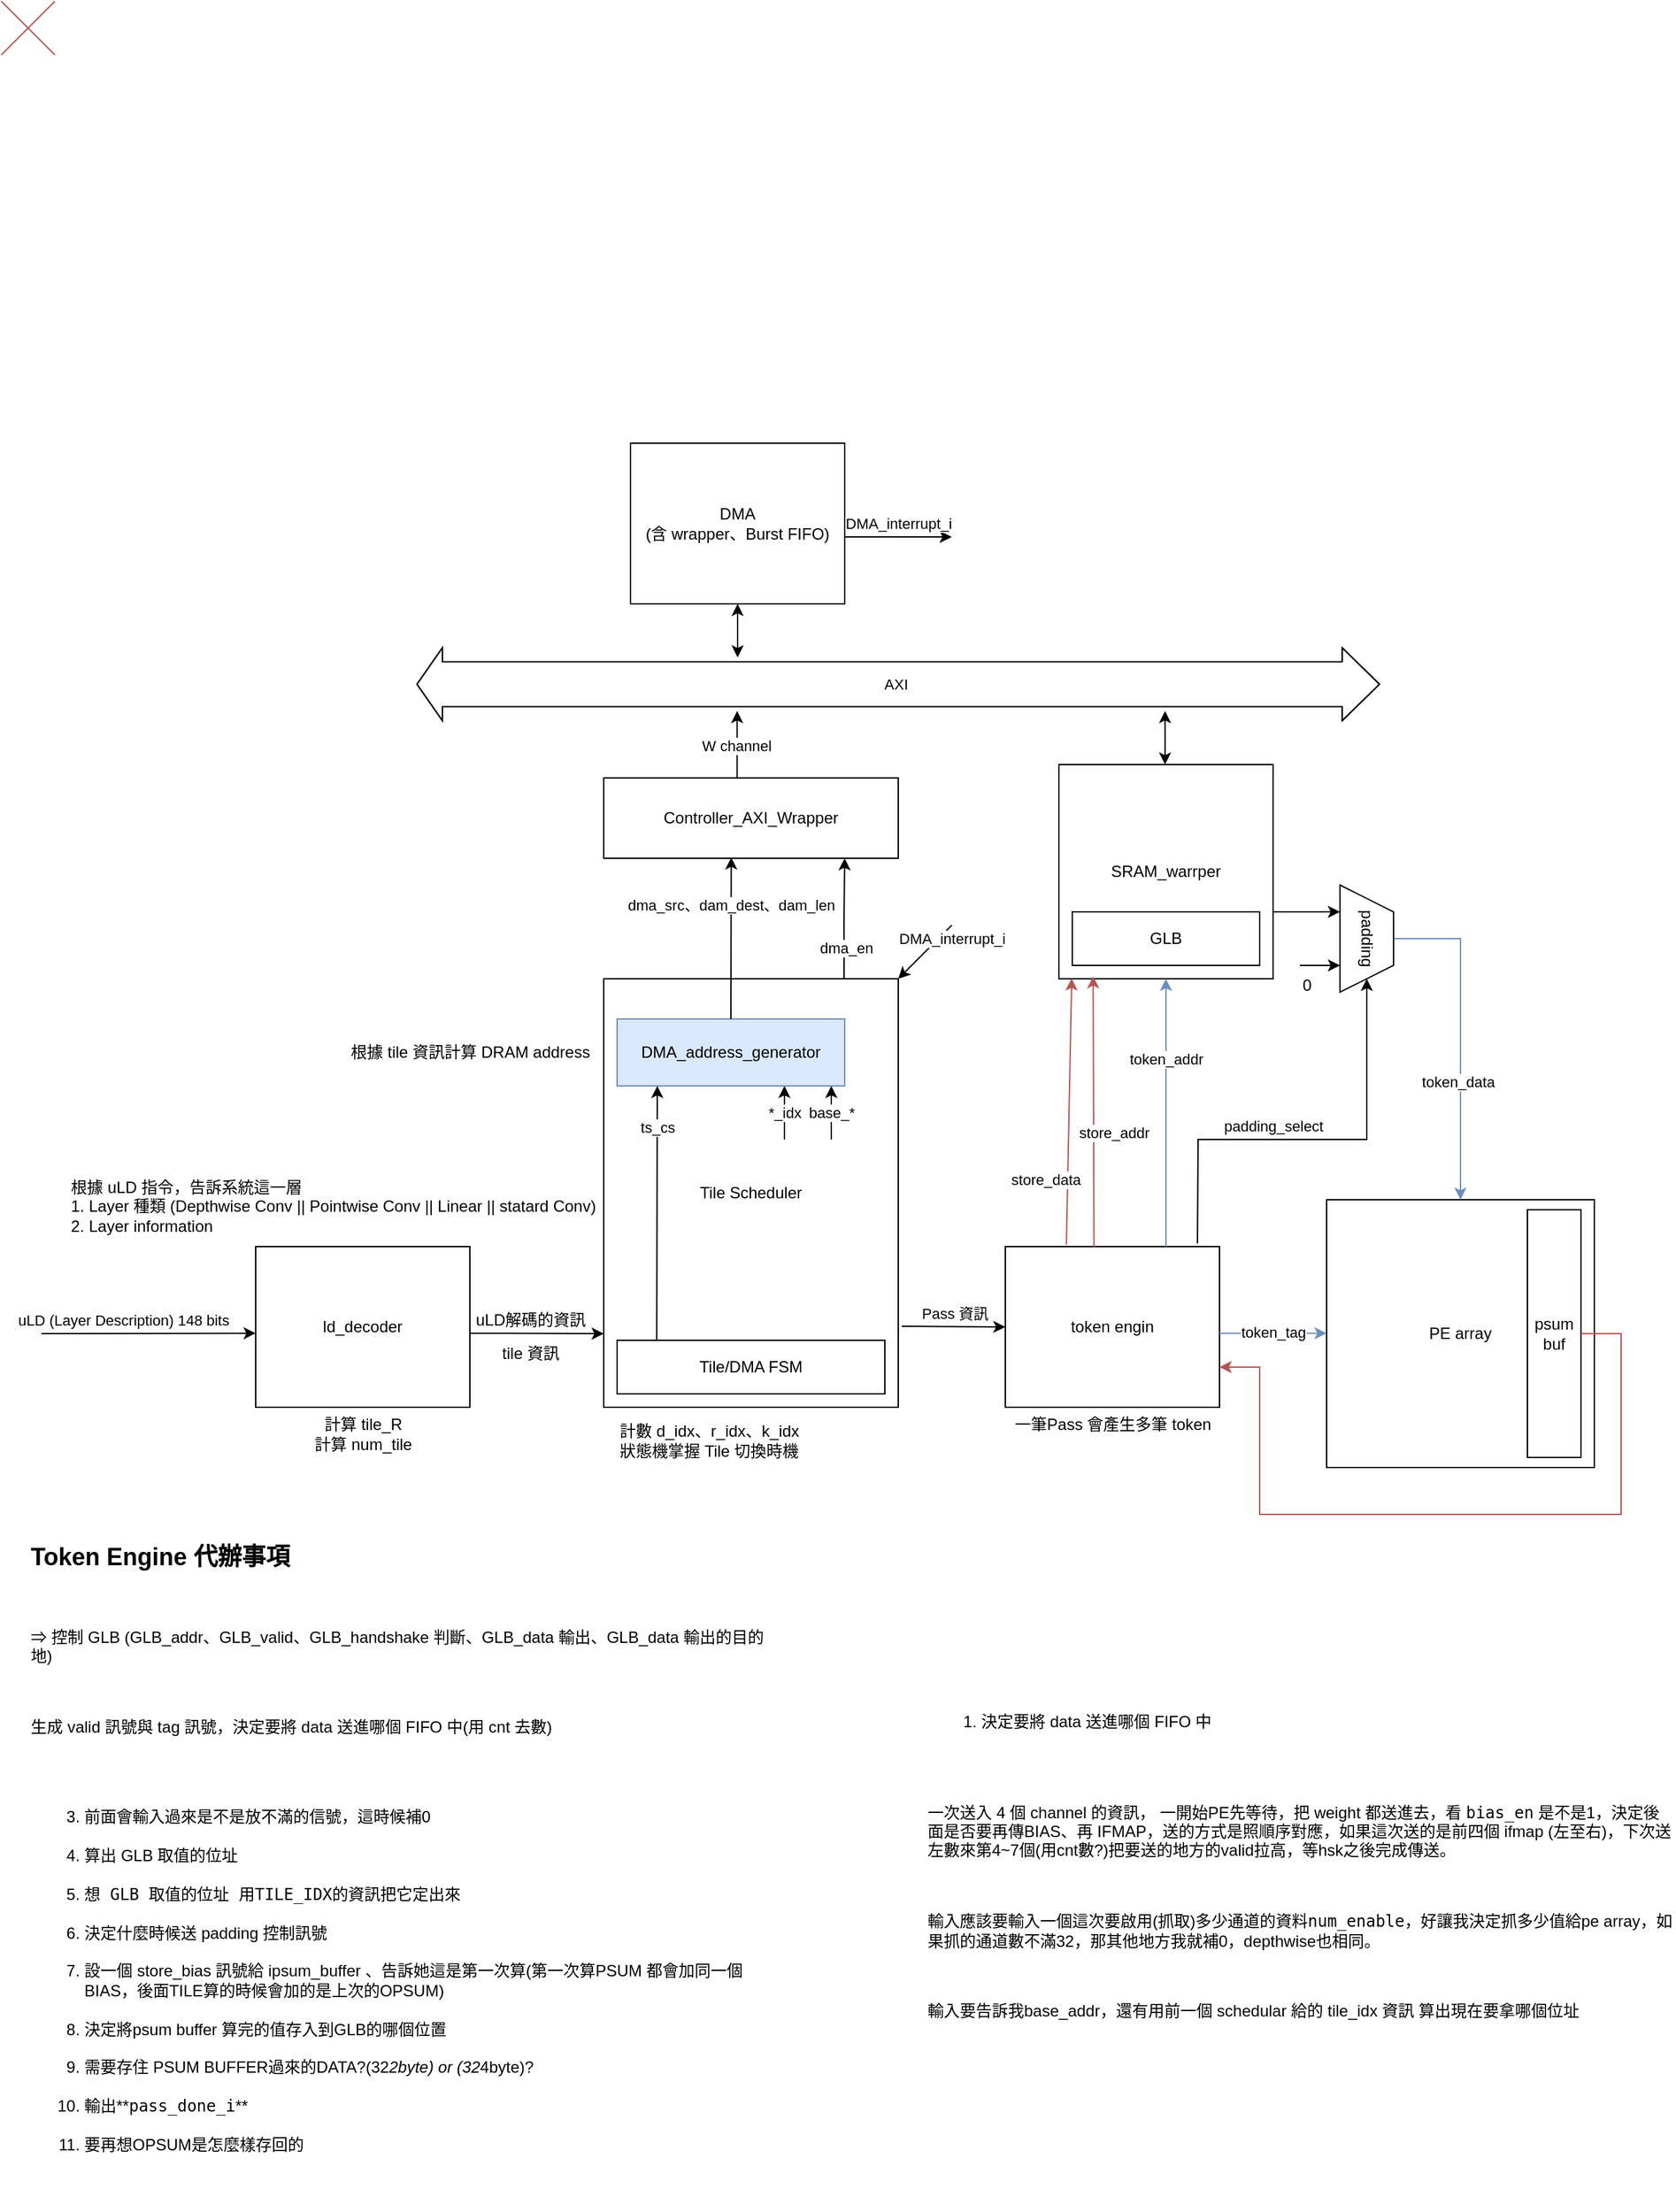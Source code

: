 <mxfile version="27.1.0">
  <diagram name="第 1 页" id="jgTOyMrJopV3lDKcmbPH">
    <mxGraphModel dx="1426" dy="821" grid="1" gridSize="10" guides="1" tooltips="1" connect="1" arrows="1" fold="1" page="1" pageScale="1" pageWidth="827" pageHeight="1169" math="0" shadow="0">
      <root>
        <mxCell id="0" />
        <mxCell id="1" parent="0" />
        <mxCell id="YskFfYirQ6dFapuEUr3h-1" value="" style="group" vertex="1" connectable="0" parent="1">
          <mxGeometry x="580" y="150" width="40" height="40" as="geometry" />
        </mxCell>
        <mxCell id="YskFfYirQ6dFapuEUr3h-2" value="" style="endArrow=none;html=1;rounded=0;fillColor=#f8cecc;strokeColor=#b85450;" edge="1" parent="YskFfYirQ6dFapuEUr3h-1">
          <mxGeometry width="50" height="50" relative="1" as="geometry">
            <mxPoint y="40" as="sourcePoint" />
            <mxPoint x="40" as="targetPoint" />
          </mxGeometry>
        </mxCell>
        <mxCell id="YskFfYirQ6dFapuEUr3h-3" value="" style="endArrow=none;html=1;rounded=0;fillColor=#f8cecc;strokeColor=#b85450;" edge="1" parent="YskFfYirQ6dFapuEUr3h-1">
          <mxGeometry width="50" height="50" relative="1" as="geometry">
            <mxPoint as="sourcePoint" />
            <mxPoint x="40" y="40" as="targetPoint" />
          </mxGeometry>
        </mxCell>
        <mxCell id="YskFfYirQ6dFapuEUr3h-4" value="ld_decoder" style="whiteSpace=wrap;html=1;" vertex="1" parent="1">
          <mxGeometry x="770" y="1080" width="160" height="120" as="geometry" />
        </mxCell>
        <mxCell id="YskFfYirQ6dFapuEUr3h-5" value="" style="edgeStyle=none;orthogonalLoop=1;jettySize=auto;html=1;rounded=0;" edge="1" parent="1">
          <mxGeometry width="80" relative="1" as="geometry">
            <mxPoint x="610" y="1145" as="sourcePoint" />
            <mxPoint x="770" y="1144.71" as="targetPoint" />
            <Array as="points" />
          </mxGeometry>
        </mxCell>
        <mxCell id="YskFfYirQ6dFapuEUr3h-6" value="uLD (Layer Description) 148 bits" style="edgeLabel;html=1;align=center;verticalAlign=middle;resizable=0;points=[];" connectable="0" vertex="1" parent="YskFfYirQ6dFapuEUr3h-5">
          <mxGeometry x="0.031" relative="1" as="geometry">
            <mxPoint x="-22" y="-10" as="offset" />
          </mxGeometry>
        </mxCell>
        <mxCell id="YskFfYirQ6dFapuEUr3h-7" value="" style="edgeStyle=none;orthogonalLoop=1;jettySize=auto;html=1;rounded=0;" edge="1" parent="1">
          <mxGeometry width="80" relative="1" as="geometry">
            <mxPoint x="930" y="1144.71" as="sourcePoint" />
            <mxPoint x="1030" y="1145" as="targetPoint" />
            <Array as="points" />
          </mxGeometry>
        </mxCell>
        <mxCell id="YskFfYirQ6dFapuEUr3h-8" value="根據 uLD 指令，告訴系統這一層&lt;div&gt;&lt;span style=&quot;background-color: transparent; color: light-dark(rgb(0, 0, 0), rgb(255, 255, 255));&quot;&gt;1. Layer 種類 (Depthwise Conv || Pointwise Conv || Linear || statard Conv)&lt;/span&gt;&lt;/div&gt;&lt;div&gt;2. Layer information&lt;/div&gt;" style="text;html=1;align=left;verticalAlign=middle;resizable=0;points=[];autosize=1;strokeColor=none;fillColor=none;" vertex="1" parent="1">
          <mxGeometry x="630" y="1020" width="420" height="60" as="geometry" />
        </mxCell>
        <mxCell id="YskFfYirQ6dFapuEUr3h-9" value="uLD解碼的資訊" style="text;html=1;align=center;verticalAlign=middle;resizable=0;points=[];autosize=1;strokeColor=none;fillColor=none;" vertex="1" parent="1">
          <mxGeometry x="920" y="1120" width="110" height="30" as="geometry" />
        </mxCell>
        <mxCell id="YskFfYirQ6dFapuEUr3h-10" value="Tile Scheduler" style="whiteSpace=wrap;html=1;" vertex="1" parent="1">
          <mxGeometry x="1030" y="880" width="220" height="320" as="geometry" />
        </mxCell>
        <mxCell id="YskFfYirQ6dFapuEUr3h-11" value="" style="edgeStyle=none;orthogonalLoop=1;jettySize=auto;html=1;rounded=0;exitX=1.012;exitY=0.811;exitDx=0;exitDy=0;entryX=0;entryY=0.5;entryDx=0;entryDy=0;exitPerimeter=0;" edge="1" parent="1" source="YskFfYirQ6dFapuEUr3h-10" target="YskFfYirQ6dFapuEUr3h-14">
          <mxGeometry width="80" relative="1" as="geometry">
            <mxPoint x="1230" y="1145" as="sourcePoint" />
            <mxPoint x="1330" y="1145" as="targetPoint" />
            <Array as="points" />
          </mxGeometry>
        </mxCell>
        <mxCell id="YskFfYirQ6dFapuEUr3h-12" value="Pass 資訊" style="edgeLabel;html=1;align=center;verticalAlign=middle;resizable=0;points=[];" connectable="0" vertex="1" parent="YskFfYirQ6dFapuEUr3h-11">
          <mxGeometry x="-0.033" y="2" relative="1" as="geometry">
            <mxPoint x="2" y="-8" as="offset" />
          </mxGeometry>
        </mxCell>
        <mxCell id="YskFfYirQ6dFapuEUr3h-13" value="計數 d_idx、r_idx、k_idx&lt;div&gt;狀態機掌握 Tile 切換時機&lt;/div&gt;" style="text;html=1;align=left;verticalAlign=middle;resizable=0;points=[];autosize=1;strokeColor=none;fillColor=none;" vertex="1" parent="1">
          <mxGeometry x="1040" y="1205" width="160" height="40" as="geometry" />
        </mxCell>
        <mxCell id="YskFfYirQ6dFapuEUr3h-14" value="token engin" style="whiteSpace=wrap;html=1;" vertex="1" parent="1">
          <mxGeometry x="1330" y="1080" width="160" height="120" as="geometry" />
        </mxCell>
        <mxCell id="YskFfYirQ6dFapuEUr3h-15" value="一筆Pass 會產生多筆 token" style="text;html=1;align=center;verticalAlign=middle;resizable=0;points=[];autosize=1;strokeColor=none;fillColor=none;" vertex="1" parent="1">
          <mxGeometry x="1325" y="1198" width="170" height="30" as="geometry" />
        </mxCell>
        <mxCell id="YskFfYirQ6dFapuEUr3h-16" value="" style="edgeStyle=none;orthogonalLoop=1;jettySize=auto;html=1;rounded=0;" edge="1" parent="1">
          <mxGeometry width="80" relative="1" as="geometry">
            <mxPoint x="1165" y="974" as="sourcePoint" />
            <mxPoint x="1165" y="960" as="targetPoint" />
            <Array as="points">
              <mxPoint x="1165" y="1000" />
            </Array>
          </mxGeometry>
        </mxCell>
        <mxCell id="YskFfYirQ6dFapuEUr3h-17" value="*_idx" style="edgeLabel;html=1;align=center;verticalAlign=middle;resizable=0;points=[];" connectable="0" vertex="1" parent="YskFfYirQ6dFapuEUr3h-16">
          <mxGeometry x="-0.029" y="1" relative="1" as="geometry">
            <mxPoint x="1" y="-14" as="offset" />
          </mxGeometry>
        </mxCell>
        <mxCell id="YskFfYirQ6dFapuEUr3h-18" value="DMA_address_generator" style="whiteSpace=wrap;html=1;fillColor=#dae8fc;strokeColor=#6c8ebf;" vertex="1" parent="1">
          <mxGeometry x="1040" y="910" width="170" height="50" as="geometry" />
        </mxCell>
        <mxCell id="YskFfYirQ6dFapuEUr3h-19" value="" style="shape=flexArrow;endArrow=classic;startArrow=classic;html=1;rounded=0;width=33.529;endSize=8.959;" edge="1" parent="1">
          <mxGeometry width="100" height="100" relative="1" as="geometry">
            <mxPoint x="890" y="660" as="sourcePoint" />
            <mxPoint x="1610" y="660" as="targetPoint" />
            <Array as="points">
              <mxPoint x="1240" y="660" />
            </Array>
          </mxGeometry>
        </mxCell>
        <mxCell id="YskFfYirQ6dFapuEUr3h-20" value="AXI" style="edgeLabel;html=1;align=center;verticalAlign=middle;resizable=0;points=[];" connectable="0" vertex="1" parent="YskFfYirQ6dFapuEUr3h-19">
          <mxGeometry x="-0.136" y="-5" relative="1" as="geometry">
            <mxPoint x="47" y="-5" as="offset" />
          </mxGeometry>
        </mxCell>
        <mxCell id="YskFfYirQ6dFapuEUr3h-21" value="" style="endArrow=classic;startArrow=classic;html=1;rounded=0;" edge="1" parent="1">
          <mxGeometry width="50" height="50" relative="1" as="geometry">
            <mxPoint x="1130" y="640" as="sourcePoint" />
            <mxPoint x="1130" y="600" as="targetPoint" />
          </mxGeometry>
        </mxCell>
        <mxCell id="YskFfYirQ6dFapuEUr3h-22" value="" style="edgeStyle=none;orthogonalLoop=1;jettySize=auto;html=1;rounded=0;exitX=0.5;exitY=0;exitDx=0;exitDy=0;entryX=0.433;entryY=0.992;entryDx=0;entryDy=0;entryPerimeter=0;" edge="1" parent="1" source="YskFfYirQ6dFapuEUr3h-18">
          <mxGeometry width="80" relative="1" as="geometry">
            <mxPoint x="1109.71" y="840" as="sourcePoint" />
            <mxPoint x="1125.26" y="789.36" as="targetPoint" />
            <Array as="points" />
          </mxGeometry>
        </mxCell>
        <mxCell id="YskFfYirQ6dFapuEUr3h-23" value="dma_src、dam_dest、dam_len" style="edgeLabel;html=1;align=center;verticalAlign=middle;resizable=0;points=[];" connectable="0" vertex="1" parent="YskFfYirQ6dFapuEUr3h-22">
          <mxGeometry x="-0.105" relative="1" as="geometry">
            <mxPoint y="-31" as="offset" />
          </mxGeometry>
        </mxCell>
        <mxCell id="YskFfYirQ6dFapuEUr3h-24" value="根據 tile 資訊計算 DRAM address" style="text;html=1;align=center;verticalAlign=middle;resizable=0;points=[];autosize=1;strokeColor=none;fillColor=none;" vertex="1" parent="1">
          <mxGeometry x="830" y="920" width="200" height="30" as="geometry" />
        </mxCell>
        <mxCell id="YskFfYirQ6dFapuEUr3h-25" value="" style="edgeStyle=none;orthogonalLoop=1;jettySize=auto;html=1;rounded=0;fillColor=#dae8fc;strokeColor=#6c8ebf;" edge="1" parent="1">
          <mxGeometry width="80" relative="1" as="geometry">
            <mxPoint x="1490" y="1144.71" as="sourcePoint" />
            <mxPoint x="1570" y="1144.71" as="targetPoint" />
            <Array as="points" />
          </mxGeometry>
        </mxCell>
        <mxCell id="YskFfYirQ6dFapuEUr3h-26" value="token_tag" style="edgeLabel;html=1;align=center;verticalAlign=middle;resizable=0;points=[];" connectable="0" vertex="1" parent="YskFfYirQ6dFapuEUr3h-25">
          <mxGeometry x="-0.004" y="1" relative="1" as="geometry">
            <mxPoint as="offset" />
          </mxGeometry>
        </mxCell>
        <mxCell id="YskFfYirQ6dFapuEUr3h-27" value="PE array" style="whiteSpace=wrap;html=1;" vertex="1" parent="1">
          <mxGeometry x="1570" y="1045" width="200" height="200" as="geometry" />
        </mxCell>
        <mxCell id="YskFfYirQ6dFapuEUr3h-28" value="SRAM_warrper" style="whiteSpace=wrap;html=1;" vertex="1" parent="1">
          <mxGeometry x="1370" y="720" width="160" height="160" as="geometry" />
        </mxCell>
        <mxCell id="YskFfYirQ6dFapuEUr3h-29" value="" style="edgeStyle=none;orthogonalLoop=1;jettySize=auto;html=1;rounded=0;exitX=0.75;exitY=0;exitDx=0;exitDy=0;entryX=0.5;entryY=1;entryDx=0;entryDy=0;fillColor=#dae8fc;strokeColor=#6c8ebf;" edge="1" parent="1" source="YskFfYirQ6dFapuEUr3h-14" target="YskFfYirQ6dFapuEUr3h-28">
          <mxGeometry width="80" relative="1" as="geometry">
            <mxPoint x="1520" y="990" as="sourcePoint" />
            <mxPoint x="1600" y="990" as="targetPoint" />
            <Array as="points" />
          </mxGeometry>
        </mxCell>
        <mxCell id="YskFfYirQ6dFapuEUr3h-30" value="token_addr" style="edgeLabel;html=1;align=center;verticalAlign=middle;resizable=0;points=[];" connectable="0" vertex="1" parent="YskFfYirQ6dFapuEUr3h-29">
          <mxGeometry x="-0.039" relative="1" as="geometry">
            <mxPoint y="-44" as="offset" />
          </mxGeometry>
        </mxCell>
        <mxCell id="YskFfYirQ6dFapuEUr3h-31" value="" style="edgeStyle=none;orthogonalLoop=1;jettySize=auto;html=1;rounded=0;exitX=0.5;exitY=0;exitDx=0;exitDy=0;entryX=0.5;entryY=0;entryDx=0;entryDy=0;fillColor=#dae8fc;strokeColor=#6c8ebf;" edge="1" parent="1" source="YskFfYirQ6dFapuEUr3h-51" target="YskFfYirQ6dFapuEUr3h-27">
          <mxGeometry width="80" relative="1" as="geometry">
            <mxPoint x="1590" y="920" as="sourcePoint" />
            <mxPoint x="1670" y="920" as="targetPoint" />
            <Array as="points">
              <mxPoint x="1670" y="850" />
            </Array>
          </mxGeometry>
        </mxCell>
        <mxCell id="YskFfYirQ6dFapuEUr3h-32" value="token_data" style="edgeLabel;html=1;align=center;verticalAlign=middle;resizable=0;points=[];" connectable="0" vertex="1" parent="YskFfYirQ6dFapuEUr3h-31">
          <mxGeometry x="0.281" y="-2" relative="1" as="geometry">
            <mxPoint as="offset" />
          </mxGeometry>
        </mxCell>
        <mxCell id="YskFfYirQ6dFapuEUr3h-33" value="計算 tile_R&lt;div&gt;計算 num_tile&lt;/div&gt;" style="text;html=1;align=center;verticalAlign=middle;resizable=0;points=[];autosize=1;strokeColor=none;fillColor=none;" vertex="1" parent="1">
          <mxGeometry x="800" y="1200" width="100" height="40" as="geometry" />
        </mxCell>
        <mxCell id="YskFfYirQ6dFapuEUr3h-34" value="" style="edgeStyle=none;orthogonalLoop=1;jettySize=auto;html=1;rounded=0;" edge="1" parent="1">
          <mxGeometry width="80" relative="1" as="geometry">
            <mxPoint x="1209.53" y="880" as="sourcePoint" />
            <mxPoint x="1210" y="790" as="targetPoint" />
            <Array as="points">
              <mxPoint x="1209.47" y="838.64" />
            </Array>
          </mxGeometry>
        </mxCell>
        <mxCell id="YskFfYirQ6dFapuEUr3h-35" value="dma_en" style="edgeLabel;html=1;align=center;verticalAlign=middle;resizable=0;points=[];" connectable="0" vertex="1" parent="YskFfYirQ6dFapuEUr3h-34">
          <mxGeometry x="-0.348" y="1" relative="1" as="geometry">
            <mxPoint x="2" y="6" as="offset" />
          </mxGeometry>
        </mxCell>
        <mxCell id="YskFfYirQ6dFapuEUr3h-36" value="tile 資訊" style="text;html=1;align=center;verticalAlign=middle;resizable=0;points=[];autosize=1;strokeColor=none;fillColor=none;" vertex="1" parent="1">
          <mxGeometry x="940" y="1145" width="70" height="30" as="geometry" />
        </mxCell>
        <mxCell id="YskFfYirQ6dFapuEUr3h-37" value="" style="edgeStyle=none;orthogonalLoop=1;jettySize=auto;html=1;rounded=0;" edge="1" parent="1">
          <mxGeometry width="80" relative="1" as="geometry">
            <mxPoint x="1489.52" y="790" as="sourcePoint" />
            <mxPoint x="1489.52" y="790.0" as="targetPoint" />
            <Array as="points" />
          </mxGeometry>
        </mxCell>
        <mxCell id="YskFfYirQ6dFapuEUr3h-38" value="" style="edgeStyle=none;orthogonalLoop=1;jettySize=auto;html=1;rounded=0;" edge="1" parent="1">
          <mxGeometry width="80" relative="1" as="geometry">
            <mxPoint x="1200" y="1000" as="sourcePoint" />
            <mxPoint x="1200" y="960" as="targetPoint" />
            <Array as="points">
              <mxPoint x="1200" y="1000" />
            </Array>
          </mxGeometry>
        </mxCell>
        <mxCell id="YskFfYirQ6dFapuEUr3h-39" value="base_*" style="edgeLabel;html=1;align=center;verticalAlign=middle;resizable=0;points=[];" connectable="0" vertex="1" parent="YskFfYirQ6dFapuEUr3h-38">
          <mxGeometry x="-0.19" y="-2" relative="1" as="geometry">
            <mxPoint x="-2" y="-4" as="offset" />
          </mxGeometry>
        </mxCell>
        <mxCell id="YskFfYirQ6dFapuEUr3h-40" value="Tile/DMA FSM" style="whiteSpace=wrap;html=1;" vertex="1" parent="1">
          <mxGeometry x="1040" y="1150" width="200" height="40" as="geometry" />
        </mxCell>
        <mxCell id="YskFfYirQ6dFapuEUr3h-41" value="" style="edgeStyle=none;orthogonalLoop=1;jettySize=auto;html=1;rounded=0;exitX=0.148;exitY=0.011;exitDx=0;exitDy=0;exitPerimeter=0;" edge="1" parent="1" source="YskFfYirQ6dFapuEUr3h-40">
          <mxGeometry width="80" relative="1" as="geometry">
            <mxPoint x="1070" y="1001" as="sourcePoint" />
            <mxPoint x="1070" y="960" as="targetPoint" />
            <Array as="points" />
          </mxGeometry>
        </mxCell>
        <mxCell id="YskFfYirQ6dFapuEUr3h-42" value="ts_cs" style="edgeLabel;html=1;align=center;verticalAlign=middle;resizable=0;points=[];" connectable="0" vertex="1" parent="YskFfYirQ6dFapuEUr3h-41">
          <mxGeometry x="0.083" y="-2" relative="1" as="geometry">
            <mxPoint x="-2" y="-57" as="offset" />
          </mxGeometry>
        </mxCell>
        <mxCell id="YskFfYirQ6dFapuEUr3h-43" value="GLB" style="whiteSpace=wrap;html=1;" vertex="1" parent="1">
          <mxGeometry x="1380" y="830" width="140" height="40" as="geometry" />
        </mxCell>
        <mxCell id="YskFfYirQ6dFapuEUr3h-44" value="DMA&lt;div&gt;(含 wrapper、Burst FIFO)&lt;/div&gt;" style="whiteSpace=wrap;html=1;" vertex="1" parent="1">
          <mxGeometry x="1050" y="480" width="160" height="120" as="geometry" />
        </mxCell>
        <mxCell id="YskFfYirQ6dFapuEUr3h-45" value="Controller_AXI_Wrapper" style="whiteSpace=wrap;html=1;" vertex="1" parent="1">
          <mxGeometry x="1030" y="730" width="220" height="60" as="geometry" />
        </mxCell>
        <mxCell id="YskFfYirQ6dFapuEUr3h-46" value="" style="edgeStyle=none;orthogonalLoop=1;jettySize=auto;html=1;rounded=0;entryX=1;entryY=0;entryDx=0;entryDy=0;" edge="1" parent="1" target="YskFfYirQ6dFapuEUr3h-10">
          <mxGeometry width="80" relative="1" as="geometry">
            <mxPoint x="1290" y="840" as="sourcePoint" />
            <mxPoint x="1340" y="789.31" as="targetPoint" />
            <Array as="points" />
          </mxGeometry>
        </mxCell>
        <mxCell id="YskFfYirQ6dFapuEUr3h-47" value="DMA_interrupt_i" style="edgeLabel;html=1;align=center;verticalAlign=middle;resizable=0;points=[];" connectable="0" vertex="1" parent="YskFfYirQ6dFapuEUr3h-46">
          <mxGeometry x="-0.182" y="2" relative="1" as="geometry">
            <mxPoint x="15" y="-8" as="offset" />
          </mxGeometry>
        </mxCell>
        <mxCell id="YskFfYirQ6dFapuEUr3h-48" value="" style="edgeStyle=none;orthogonalLoop=1;jettySize=auto;html=1;rounded=0;" edge="1" parent="1">
          <mxGeometry width="80" relative="1" as="geometry">
            <mxPoint x="1129.66" y="730" as="sourcePoint" />
            <mxPoint x="1129.66" y="680" as="targetPoint" />
            <Array as="points" />
          </mxGeometry>
        </mxCell>
        <mxCell id="YskFfYirQ6dFapuEUr3h-49" value="W channel" style="edgeLabel;html=1;align=center;verticalAlign=middle;resizable=0;points=[];" connectable="0" vertex="1" parent="YskFfYirQ6dFapuEUr3h-48">
          <mxGeometry x="-0.04" y="1" relative="1" as="geometry">
            <mxPoint as="offset" />
          </mxGeometry>
        </mxCell>
        <mxCell id="YskFfYirQ6dFapuEUr3h-50" value="" style="endArrow=classic;startArrow=classic;html=1;rounded=0;" edge="1" parent="1">
          <mxGeometry width="50" height="50" relative="1" as="geometry">
            <mxPoint x="1449.31" y="720" as="sourcePoint" />
            <mxPoint x="1449.31" y="680" as="targetPoint" />
          </mxGeometry>
        </mxCell>
        <mxCell id="YskFfYirQ6dFapuEUr3h-51" value="padding" style="shape=trapezoid;perimeter=trapezoidPerimeter;whiteSpace=wrap;html=1;fixedSize=1;rotation=90;" vertex="1" parent="1">
          <mxGeometry x="1560" y="830" width="80" height="40" as="geometry" />
        </mxCell>
        <mxCell id="YskFfYirQ6dFapuEUr3h-52" value="" style="edgeStyle=none;orthogonalLoop=1;jettySize=auto;html=1;rounded=0;" edge="1" parent="1">
          <mxGeometry width="80" relative="1" as="geometry">
            <mxPoint x="1530" y="830" as="sourcePoint" />
            <mxPoint x="1580" y="830" as="targetPoint" />
            <Array as="points" />
          </mxGeometry>
        </mxCell>
        <mxCell id="YskFfYirQ6dFapuEUr3h-53" value="" style="edgeStyle=none;orthogonalLoop=1;jettySize=auto;html=1;rounded=0;" edge="1" parent="1">
          <mxGeometry width="80" relative="1" as="geometry">
            <mxPoint x="1550" y="870" as="sourcePoint" />
            <mxPoint x="1580" y="870" as="targetPoint" />
            <Array as="points" />
          </mxGeometry>
        </mxCell>
        <mxCell id="YskFfYirQ6dFapuEUr3h-54" value="0" style="text;html=1;align=center;verticalAlign=middle;resizable=0;points=[];autosize=1;strokeColor=none;fillColor=none;" vertex="1" parent="1">
          <mxGeometry x="1540" y="870" width="30" height="30" as="geometry" />
        </mxCell>
        <mxCell id="YskFfYirQ6dFapuEUr3h-55" value="" style="edgeStyle=none;orthogonalLoop=1;jettySize=auto;html=1;rounded=0;exitX=0.897;exitY=-0.02;exitDx=0;exitDy=0;exitPerimeter=0;entryX=1;entryY=0.5;entryDx=0;entryDy=0;" edge="1" parent="1" source="YskFfYirQ6dFapuEUr3h-14" target="YskFfYirQ6dFapuEUr3h-51">
          <mxGeometry width="80" relative="1" as="geometry">
            <mxPoint x="1560" y="1000" as="sourcePoint" />
            <mxPoint x="1640" y="1000" as="targetPoint" />
            <Array as="points">
              <mxPoint x="1474" y="1000" />
              <mxPoint x="1600" y="1000" />
              <mxPoint x="1600" y="960" />
            </Array>
          </mxGeometry>
        </mxCell>
        <mxCell id="YskFfYirQ6dFapuEUr3h-56" value="padding_select" style="edgeLabel;html=1;align=center;verticalAlign=middle;resizable=0;points=[];" connectable="0" vertex="1" parent="YskFfYirQ6dFapuEUr3h-55">
          <mxGeometry x="-0.174" relative="1" as="geometry">
            <mxPoint y="-10" as="offset" />
          </mxGeometry>
        </mxCell>
        <mxCell id="YskFfYirQ6dFapuEUr3h-57" value="" style="edgeStyle=none;orthogonalLoop=1;jettySize=auto;html=1;rounded=0;exitX=1;exitY=0.5;exitDx=0;exitDy=0;" edge="1" parent="1">
          <mxGeometry width="80" relative="1" as="geometry">
            <mxPoint x="1210" y="550" as="sourcePoint" />
            <mxPoint x="1290" y="550" as="targetPoint" />
            <Array as="points" />
          </mxGeometry>
        </mxCell>
        <mxCell id="YskFfYirQ6dFapuEUr3h-58" value="DMA_interrupt_i" style="edgeLabel;html=1;align=center;verticalAlign=middle;resizable=0;points=[];" connectable="0" vertex="1" parent="YskFfYirQ6dFapuEUr3h-57">
          <mxGeometry x="-0.144" y="-2" relative="1" as="geometry">
            <mxPoint x="6" y="-12" as="offset" />
          </mxGeometry>
        </mxCell>
        <mxCell id="YskFfYirQ6dFapuEUr3h-59" value="psum&lt;div&gt;buf&lt;/div&gt;" style="rounded=0;whiteSpace=wrap;html=1;" vertex="1" parent="1">
          <mxGeometry x="1720" y="1052.5" width="40" height="185" as="geometry" />
        </mxCell>
        <mxCell id="YskFfYirQ6dFapuEUr3h-60" value="" style="endArrow=classic;html=1;rounded=0;exitX=1;exitY=0.5;exitDx=0;exitDy=0;entryX=1;entryY=0.75;entryDx=0;entryDy=0;fillColor=#f8cecc;strokeColor=#b85450;" edge="1" parent="1" source="YskFfYirQ6dFapuEUr3h-59" target="YskFfYirQ6dFapuEUr3h-14">
          <mxGeometry width="50" height="50" relative="1" as="geometry">
            <mxPoint x="1510" y="1210" as="sourcePoint" />
            <mxPoint x="1560" y="1160" as="targetPoint" />
            <Array as="points">
              <mxPoint x="1790" y="1145" />
              <mxPoint x="1790" y="1280" />
              <mxPoint x="1520" y="1280" />
              <mxPoint x="1520" y="1170" />
            </Array>
          </mxGeometry>
        </mxCell>
        <mxCell id="YskFfYirQ6dFapuEUr3h-61" value="" style="endArrow=classic;html=1;rounded=0;entryX=0.16;entryY=0.988;entryDx=0;entryDy=0;entryPerimeter=0;exitX=0.414;exitY=0.002;exitDx=0;exitDy=0;exitPerimeter=0;fillColor=#f8cecc;strokeColor=#b85450;" edge="1" parent="1" source="YskFfYirQ6dFapuEUr3h-14" target="YskFfYirQ6dFapuEUr3h-28">
          <mxGeometry width="50" height="50" relative="1" as="geometry">
            <mxPoint x="1470" y="1060" as="sourcePoint" />
            <mxPoint x="1520" y="1010" as="targetPoint" />
          </mxGeometry>
        </mxCell>
        <mxCell id="YskFfYirQ6dFapuEUr3h-62" value="store_addr" style="edgeLabel;html=1;align=center;verticalAlign=middle;resizable=0;points=[];" connectable="0" vertex="1" parent="1">
          <mxGeometry x="1410" y="980" as="geometry">
            <mxPoint x="1" y="15" as="offset" />
          </mxGeometry>
        </mxCell>
        <mxCell id="YskFfYirQ6dFapuEUr3h-63" value="" style="endArrow=classic;html=1;rounded=0;entryX=0.06;entryY=0.998;entryDx=0;entryDy=0;entryPerimeter=0;exitX=0.285;exitY=-0.012;exitDx=0;exitDy=0;exitPerimeter=0;fillColor=#f8cecc;strokeColor=#b85450;" edge="1" parent="1" source="YskFfYirQ6dFapuEUr3h-14" target="YskFfYirQ6dFapuEUr3h-28">
          <mxGeometry width="50" height="50" relative="1" as="geometry">
            <mxPoint x="1470" y="1060" as="sourcePoint" />
            <mxPoint x="1520" y="1010" as="targetPoint" />
          </mxGeometry>
        </mxCell>
        <mxCell id="YskFfYirQ6dFapuEUr3h-64" value="store_data" style="edgeLabel;html=1;align=center;verticalAlign=middle;resizable=0;points=[];" connectable="0" vertex="1" parent="1">
          <mxGeometry x="1360" y="1030" as="geometry" />
        </mxCell>
        <mxCell id="YskFfYirQ6dFapuEUr3h-65" value="&lt;h2&gt;Token Engine 代辦事項&lt;/h2&gt;&lt;br&gt;&lt;p&gt;⇒ 控制 GLB (GLB_addr、GLB_valid、GLB_handshake 判斷、GLB_data 輸出、GLB_data 輸出的目的地)&lt;/p&gt;&lt;br&gt;&lt;p&gt;生成 valid 訊號與 tag 訊號，決定要將 data 送進哪個 FIFO 中(用 cnt 去數)&lt;/p&gt;&lt;br&gt;&lt;ol start=&quot;3&quot;&gt;&lt;br&gt;&lt;li&gt;前面會輸入過來是不是放不滿的信號，這時候補0&lt;/li&gt;&lt;br&gt;&lt;li&gt;算出 GLB 取值的位址&lt;/li&gt;&lt;br&gt;&lt;li&gt;&lt;code&gt;想 GLB 取值的位址 用TILE_IDX的資訊把它定出來&lt;/code&gt;&lt;/li&gt;&lt;br&gt;&lt;li&gt;決定什麼時候送 padding 控制訊號&lt;/li&gt;&lt;br&gt;&lt;li&gt;設一個 store_bias 訊號給 ipsum_buffer 、告訴她這是第一次算(第一次算PSUM 都會加同一個 BIAS，後面TILE算的時候會加的是上次的OPSUM)&lt;/li&gt;&lt;br&gt;&lt;li&gt;決定將psum buffer 算完的值存入到GLB的哪個位置&lt;/li&gt;&lt;br&gt;&lt;li&gt;需要存住 PSUM BUFFER過來的DATA?(32&lt;em&gt;2byte) or (32&lt;/em&gt;4byte)?&lt;/li&gt;&lt;br&gt;&lt;li&gt;輸出**&lt;code&gt;pass_done_i&lt;/code&gt;**&lt;/li&gt;&lt;br&gt;&lt;li&gt;要再想OPSUM是怎麼樣存回的&lt;/li&gt;&lt;br&gt;&lt;/ol&gt;" style="text;whiteSpace=wrap;html=1;" vertex="1" parent="1">
          <mxGeometry x="600" y="1280" width="560" height="520" as="geometry" />
        </mxCell>
        <mxCell id="YskFfYirQ6dFapuEUr3h-66" value="&lt;ol&gt;&#xa;&lt;li&gt;決定要將 data 送進哪個 FIFO 中&lt;/li&gt;&#xa;&lt;/ol&gt;&#xa;&lt;p&gt;一次送入 4 個 channel 的資訊， 一開始PE先等待，把 weight 都送進去，看 &lt;code&gt;bias_en&lt;/code&gt; 是不是1，決定後面是否要再傳BIAS、再 IFMAP，送的方式是照順序對應，如果這次送的是前四個 ifmap (左至右)，下次送左數來第4~7個(用cnt數?)把要送的地方的valid拉高，等hsk之後完成傳送。&lt;/p&gt;&#xa;&lt;p&gt;輸入應該要輸入一個這次要啟用(抓取)多少通道的資料&lt;code&gt;num_enable&lt;/code&gt;，好讓我決定抓多少值給pe array，如果抓的通道數不滿32，那其他地方我就補0，depthwise也相同。&lt;/p&gt;&#xa;&lt;p&gt;輸入要告訴我base_addr，還有用前一個 schedular 給的 tile_idx 資訊 算出現在要拿哪個位址&lt;/p&gt;" style="text;whiteSpace=wrap;html=1;" vertex="1" parent="1">
          <mxGeometry x="1270" y="1395" width="560" height="290" as="geometry" />
        </mxCell>
      </root>
    </mxGraphModel>
  </diagram>
</mxfile>
